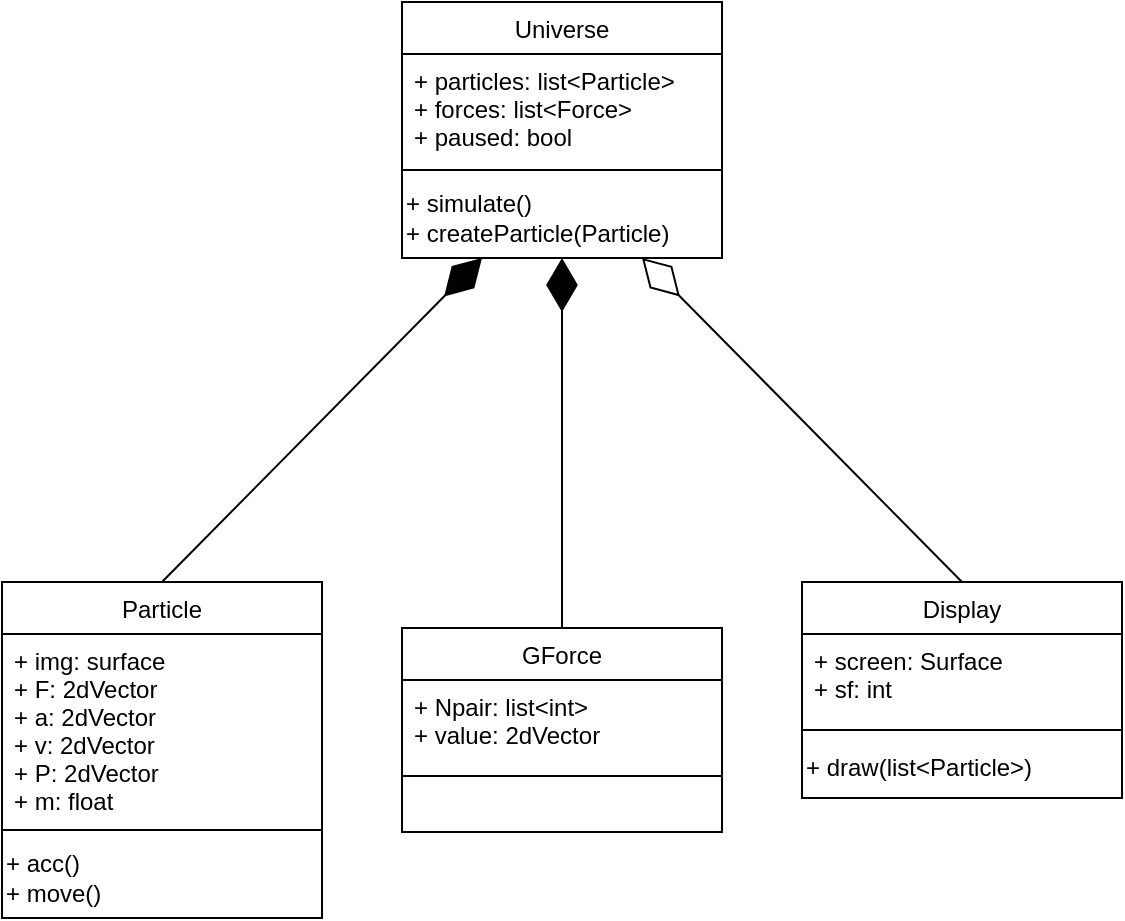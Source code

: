 <mxfile version="27.2.0">
  <diagram id="C5RBs43oDa-KdzZeNtuy" name="Page-1">
    <mxGraphModel dx="1281" dy="670" grid="1" gridSize="10" guides="1" tooltips="1" connect="1" arrows="1" fold="1" page="1" pageScale="1" pageWidth="827" pageHeight="1169" math="0" shadow="0">
      <root>
        <mxCell id="WIyWlLk6GJQsqaUBKTNV-0" />
        <mxCell id="WIyWlLk6GJQsqaUBKTNV-1" parent="WIyWlLk6GJQsqaUBKTNV-0" />
        <mxCell id="zkfFHV4jXpPFQw0GAbJ--6" value="Universe" style="swimlane;fontStyle=0;align=center;verticalAlign=top;childLayout=stackLayout;horizontal=1;startSize=26;horizontalStack=0;resizeParent=1;resizeLast=0;collapsible=1;marginBottom=0;rounded=0;shadow=0;strokeWidth=1;" parent="WIyWlLk6GJQsqaUBKTNV-1" vertex="1">
          <mxGeometry x="360" y="30" width="160" height="128" as="geometry">
            <mxRectangle x="130" y="380" width="160" height="26" as="alternateBounds" />
          </mxGeometry>
        </mxCell>
        <mxCell id="zkfFHV4jXpPFQw0GAbJ--8" value="+ particles: list&lt;Particle&gt;&#xa;+ forces: list&lt;Force&gt;&#xa;+ paused: bool" style="text;align=left;verticalAlign=top;spacingLeft=4;spacingRight=4;overflow=hidden;rotatable=0;points=[[0,0.5],[1,0.5]];portConstraint=eastwest;rounded=0;shadow=0;html=0;" parent="zkfFHV4jXpPFQw0GAbJ--6" vertex="1">
          <mxGeometry y="26" width="160" height="54" as="geometry" />
        </mxCell>
        <mxCell id="zkfFHV4jXpPFQw0GAbJ--9" value="" style="line;html=1;strokeWidth=1;align=left;verticalAlign=middle;spacingTop=-1;spacingLeft=3;spacingRight=3;rotatable=0;labelPosition=right;points=[];portConstraint=eastwest;" parent="zkfFHV4jXpPFQw0GAbJ--6" vertex="1">
          <mxGeometry y="80" width="160" height="8" as="geometry" />
        </mxCell>
        <mxCell id="9Jwka3zG6cVr0nKgUA1w-24" value="+ simulate()&lt;div&gt;+ createParticle(Particle)&lt;/div&gt;" style="text;html=1;align=left;verticalAlign=middle;resizable=0;points=[];autosize=1;strokeColor=none;fillColor=none;" parent="zkfFHV4jXpPFQw0GAbJ--6" vertex="1">
          <mxGeometry y="88" width="160" height="40" as="geometry" />
        </mxCell>
        <mxCell id="9Jwka3zG6cVr0nKgUA1w-1" value="Particle" style="swimlane;fontStyle=0;align=center;verticalAlign=top;childLayout=stackLayout;horizontal=1;startSize=26;horizontalStack=0;resizeParent=1;resizeLast=0;collapsible=1;marginBottom=0;rounded=0;shadow=0;strokeWidth=1;" parent="WIyWlLk6GJQsqaUBKTNV-1" vertex="1">
          <mxGeometry x="160" y="320" width="160" height="168" as="geometry">
            <mxRectangle x="130" y="380" width="160" height="26" as="alternateBounds" />
          </mxGeometry>
        </mxCell>
        <mxCell id="9Jwka3zG6cVr0nKgUA1w-2" value="+ img: surface&#xa;+ F: 2dVector&#xa;+ a: 2dVector&#xa;+ v: 2dVector&#xa;+ P: 2dVector&#xa;+ m: float" style="text;align=left;verticalAlign=top;spacingLeft=4;spacingRight=4;overflow=hidden;rotatable=0;points=[[0,0.5],[1,0.5]];portConstraint=eastwest;rounded=0;shadow=0;html=0;" parent="9Jwka3zG6cVr0nKgUA1w-1" vertex="1">
          <mxGeometry y="26" width="160" height="94" as="geometry" />
        </mxCell>
        <mxCell id="9Jwka3zG6cVr0nKgUA1w-3" value="" style="line;html=1;strokeWidth=1;align=left;verticalAlign=middle;spacingTop=-1;spacingLeft=3;spacingRight=3;rotatable=0;labelPosition=right;points=[];portConstraint=eastwest;" parent="9Jwka3zG6cVr0nKgUA1w-1" vertex="1">
          <mxGeometry y="120" width="160" height="8" as="geometry" />
        </mxCell>
        <mxCell id="9Jwka3zG6cVr0nKgUA1w-23" value="+ acc()&lt;div&gt;+ move()&amp;nbsp;&lt;/div&gt;" style="text;html=1;align=left;verticalAlign=middle;resizable=0;points=[];autosize=1;strokeColor=none;fillColor=none;" parent="9Jwka3zG6cVr0nKgUA1w-1" vertex="1">
          <mxGeometry y="128" width="160" height="40" as="geometry" />
        </mxCell>
        <mxCell id="9Jwka3zG6cVr0nKgUA1w-4" value="Display" style="swimlane;fontStyle=0;align=center;verticalAlign=top;childLayout=stackLayout;horizontal=1;startSize=26;horizontalStack=0;resizeParent=1;resizeLast=0;collapsible=1;marginBottom=0;rounded=0;shadow=0;strokeWidth=1;" parent="WIyWlLk6GJQsqaUBKTNV-1" vertex="1">
          <mxGeometry x="560" y="320" width="160" height="108" as="geometry">
            <mxRectangle x="130" y="380" width="160" height="26" as="alternateBounds" />
          </mxGeometry>
        </mxCell>
        <mxCell id="9Jwka3zG6cVr0nKgUA1w-5" value="+ screen: Surface&#xa;+ sf: int" style="text;align=left;verticalAlign=top;spacingLeft=4;spacingRight=4;overflow=hidden;rotatable=0;points=[[0,0.5],[1,0.5]];portConstraint=eastwest;rounded=0;shadow=0;html=0;" parent="9Jwka3zG6cVr0nKgUA1w-4" vertex="1">
          <mxGeometry y="26" width="160" height="44" as="geometry" />
        </mxCell>
        <mxCell id="9Jwka3zG6cVr0nKgUA1w-6" value="" style="line;html=1;strokeWidth=1;align=left;verticalAlign=middle;spacingTop=-1;spacingLeft=3;spacingRight=3;rotatable=0;labelPosition=right;points=[];portConstraint=eastwest;" parent="9Jwka3zG6cVr0nKgUA1w-4" vertex="1">
          <mxGeometry y="70" width="160" height="8" as="geometry" />
        </mxCell>
        <mxCell id="9Jwka3zG6cVr0nKgUA1w-25" value="+ draw(list&amp;lt;Particle&amp;gt;)" style="text;html=1;align=left;verticalAlign=middle;resizable=0;points=[];autosize=1;strokeColor=none;fillColor=none;" parent="9Jwka3zG6cVr0nKgUA1w-4" vertex="1">
          <mxGeometry y="78" width="160" height="30" as="geometry" />
        </mxCell>
        <mxCell id="9Jwka3zG6cVr0nKgUA1w-11" value="" style="endArrow=diamondThin;endFill=1;endSize=24;html=1;rounded=0;entryX=0.25;entryY=1;entryDx=0;entryDy=0;exitX=0.5;exitY=0;exitDx=0;exitDy=0;" parent="WIyWlLk6GJQsqaUBKTNV-1" source="9Jwka3zG6cVr0nKgUA1w-1" target="zkfFHV4jXpPFQw0GAbJ--6" edge="1">
          <mxGeometry width="160" relative="1" as="geometry">
            <mxPoint x="391" y="268" as="sourcePoint" />
            <mxPoint x="450" y="188" as="targetPoint" />
          </mxGeometry>
        </mxCell>
        <mxCell id="9Jwka3zG6cVr0nKgUA1w-12" value="" style="endArrow=diamondThin;endFill=0;endSize=24;html=1;rounded=0;entryX=0.75;entryY=1;entryDx=0;entryDy=0;exitX=0.5;exitY=0;exitDx=0;exitDy=0;" parent="WIyWlLk6GJQsqaUBKTNV-1" source="9Jwka3zG6cVr0nKgUA1w-4" target="zkfFHV4jXpPFQw0GAbJ--6" edge="1">
          <mxGeometry width="160" relative="1" as="geometry">
            <mxPoint x="580" y="200" as="sourcePoint" />
            <mxPoint x="500" y="158" as="targetPoint" />
          </mxGeometry>
        </mxCell>
        <mxCell id="9Jwka3zG6cVr0nKgUA1w-14" value="&lt;span style=&quot;font-weight: normal;&quot;&gt;GForce&lt;/span&gt;" style="swimlane;fontStyle=1;align=center;verticalAlign=top;childLayout=stackLayout;horizontal=1;startSize=26;horizontalStack=0;resizeParent=1;resizeParentMax=0;resizeLast=0;collapsible=1;marginBottom=0;whiteSpace=wrap;html=1;" parent="WIyWlLk6GJQsqaUBKTNV-1" vertex="1">
          <mxGeometry x="360" y="343" width="160" height="102" as="geometry" />
        </mxCell>
        <mxCell id="9Jwka3zG6cVr0nKgUA1w-15" value="+ Npair: list&amp;lt;int&amp;gt;&lt;div&gt;+ value: 2dVector&lt;/div&gt;" style="text;strokeColor=none;fillColor=none;align=left;verticalAlign=top;spacingLeft=4;spacingRight=4;overflow=hidden;rotatable=0;points=[[0,0.5],[1,0.5]];portConstraint=eastwest;whiteSpace=wrap;html=1;" parent="9Jwka3zG6cVr0nKgUA1w-14" vertex="1">
          <mxGeometry y="26" width="160" height="44" as="geometry" />
        </mxCell>
        <mxCell id="9Jwka3zG6cVr0nKgUA1w-16" value="" style="line;strokeWidth=1;fillColor=none;align=left;verticalAlign=middle;spacingTop=-1;spacingLeft=3;spacingRight=3;rotatable=0;labelPosition=right;points=[];portConstraint=eastwest;strokeColor=inherit;" parent="9Jwka3zG6cVr0nKgUA1w-14" vertex="1">
          <mxGeometry y="70" width="160" height="8" as="geometry" />
        </mxCell>
        <mxCell id="9Jwka3zG6cVr0nKgUA1w-17" value="&lt;br&gt;&lt;div&gt;&lt;br&gt;&lt;/div&gt;" style="text;strokeColor=none;fillColor=none;align=left;verticalAlign=top;spacingLeft=4;spacingRight=4;overflow=hidden;rotatable=0;points=[[0,0.5],[1,0.5]];portConstraint=eastwest;whiteSpace=wrap;html=1;" parent="9Jwka3zG6cVr0nKgUA1w-14" vertex="1">
          <mxGeometry y="78" width="160" height="24" as="geometry" />
        </mxCell>
        <mxCell id="9Jwka3zG6cVr0nKgUA1w-19" value="" style="endArrow=diamondThin;endFill=1;endSize=24;html=1;rounded=0;entryX=0.5;entryY=1;entryDx=0;entryDy=0;exitX=0.5;exitY=0;exitDx=0;exitDy=0;" parent="WIyWlLk6GJQsqaUBKTNV-1" source="9Jwka3zG6cVr0nKgUA1w-14" target="zkfFHV4jXpPFQw0GAbJ--6" edge="1">
          <mxGeometry width="160" relative="1" as="geometry">
            <mxPoint x="470" y="330" as="sourcePoint" />
            <mxPoint x="490" y="350" as="targetPoint" />
          </mxGeometry>
        </mxCell>
      </root>
    </mxGraphModel>
  </diagram>
</mxfile>
